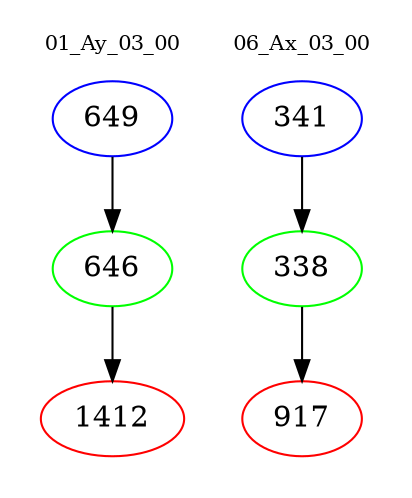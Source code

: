 digraph{
subgraph cluster_0 {
color = white
label = "01_Ay_03_00";
fontsize=10;
T0_649 [label="649", color="blue"]
T0_649 -> T0_646 [color="black"]
T0_646 [label="646", color="green"]
T0_646 -> T0_1412 [color="black"]
T0_1412 [label="1412", color="red"]
}
subgraph cluster_1 {
color = white
label = "06_Ax_03_00";
fontsize=10;
T1_341 [label="341", color="blue"]
T1_341 -> T1_338 [color="black"]
T1_338 [label="338", color="green"]
T1_338 -> T1_917 [color="black"]
T1_917 [label="917", color="red"]
}
}
